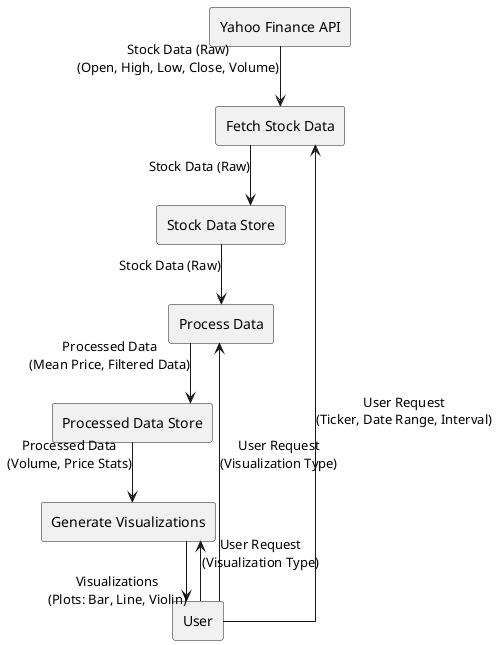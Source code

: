 @startuml Simplified_Level1_DFD

skinparam linetype ortho

rectangle "Yahoo Finance API" as yahoo {
}

rectangle "Stock Data Store" as stock_store {
}

rectangle "Processed Data Store" as processed_store {
}

rectangle "Fetch Stock Data" as fetch_data {
}

rectangle "Process Data" as process_data {
}

rectangle "Generate Visualizations" as generate_viz {
}

rectangle "User" as user {
}

yahoo --> fetch_data : Stock Data (Raw)\n(Open, High, Low, Close, Volume)
fetch_data --> stock_store : Stock Data (Raw)
stock_store --> process_data : Stock Data (Raw)
process_data --> processed_store : Processed Data\n(Mean Price, Filtered Data)
processed_store --> generate_viz : Processed Data\n(Volume, Price Stats)
generate_viz --> user : Visualizations\n(Plots: Bar, Line, Violin)

user --> fetch_data : User Request\n(Ticker, Date Range, Interval)
user --> process_data : User Request\n(Visualization Type)
user --> generate_viz : User Request\n(Visualization Type)

@enduml